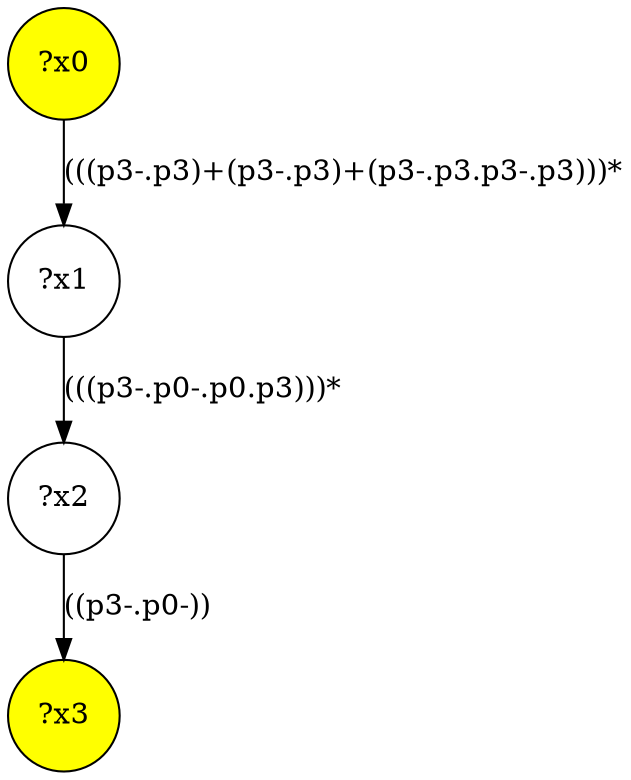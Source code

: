 digraph g {
	x0 [fillcolor="yellow", style="filled," shape=circle, label="?x0"];
	x3 [fillcolor="yellow", style="filled," shape=circle, label="?x3"];
	x1 [shape=circle, label="?x1"];
	x0 -> x1 [label="(((p3-.p3)+(p3-.p3)+(p3-.p3.p3-.p3)))*"];
	x2 [shape=circle, label="?x2"];
	x1 -> x2 [label="(((p3-.p0-.p0.p3)))*"];
	x2 -> x3 [label="((p3-.p0-))"];
}
